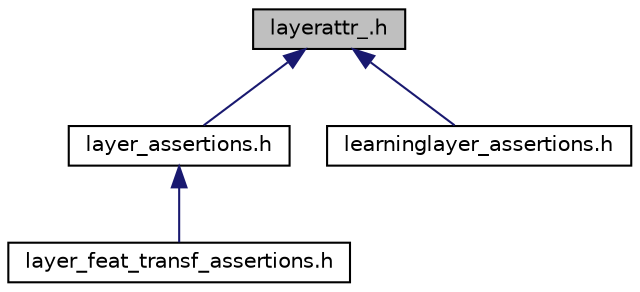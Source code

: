 digraph G
{
  edge [fontname="Helvetica",fontsize="10",labelfontname="Helvetica",labelfontsize="10"];
  node [fontname="Helvetica",fontsize="10",shape=record];
  Node1 [label="layerattr_.h",height=0.2,width=0.4,color="black", fillcolor="grey75", style="filled" fontcolor="black"];
  Node1 -> Node2 [dir="back",color="midnightblue",fontsize="10",style="solid",fontname="Helvetica"];
  Node2 [label="layer_assertions.h",height=0.2,width=0.4,color="black", fillcolor="white", style="filled",URL="$layer__assertions_8h.html"];
  Node2 -> Node3 [dir="back",color="midnightblue",fontsize="10",style="solid",fontname="Helvetica"];
  Node3 [label="layer_feat_transf_assertions.h",height=0.2,width=0.4,color="black", fillcolor="white", style="filled",URL="$layer__feat__transf__assertions_8h.html"];
  Node1 -> Node4 [dir="back",color="midnightblue",fontsize="10",style="solid",fontname="Helvetica"];
  Node4 [label="learninglayer_assertions.h",height=0.2,width=0.4,color="black", fillcolor="white", style="filled",URL="$learninglayer__assertions_8h.html"];
}
